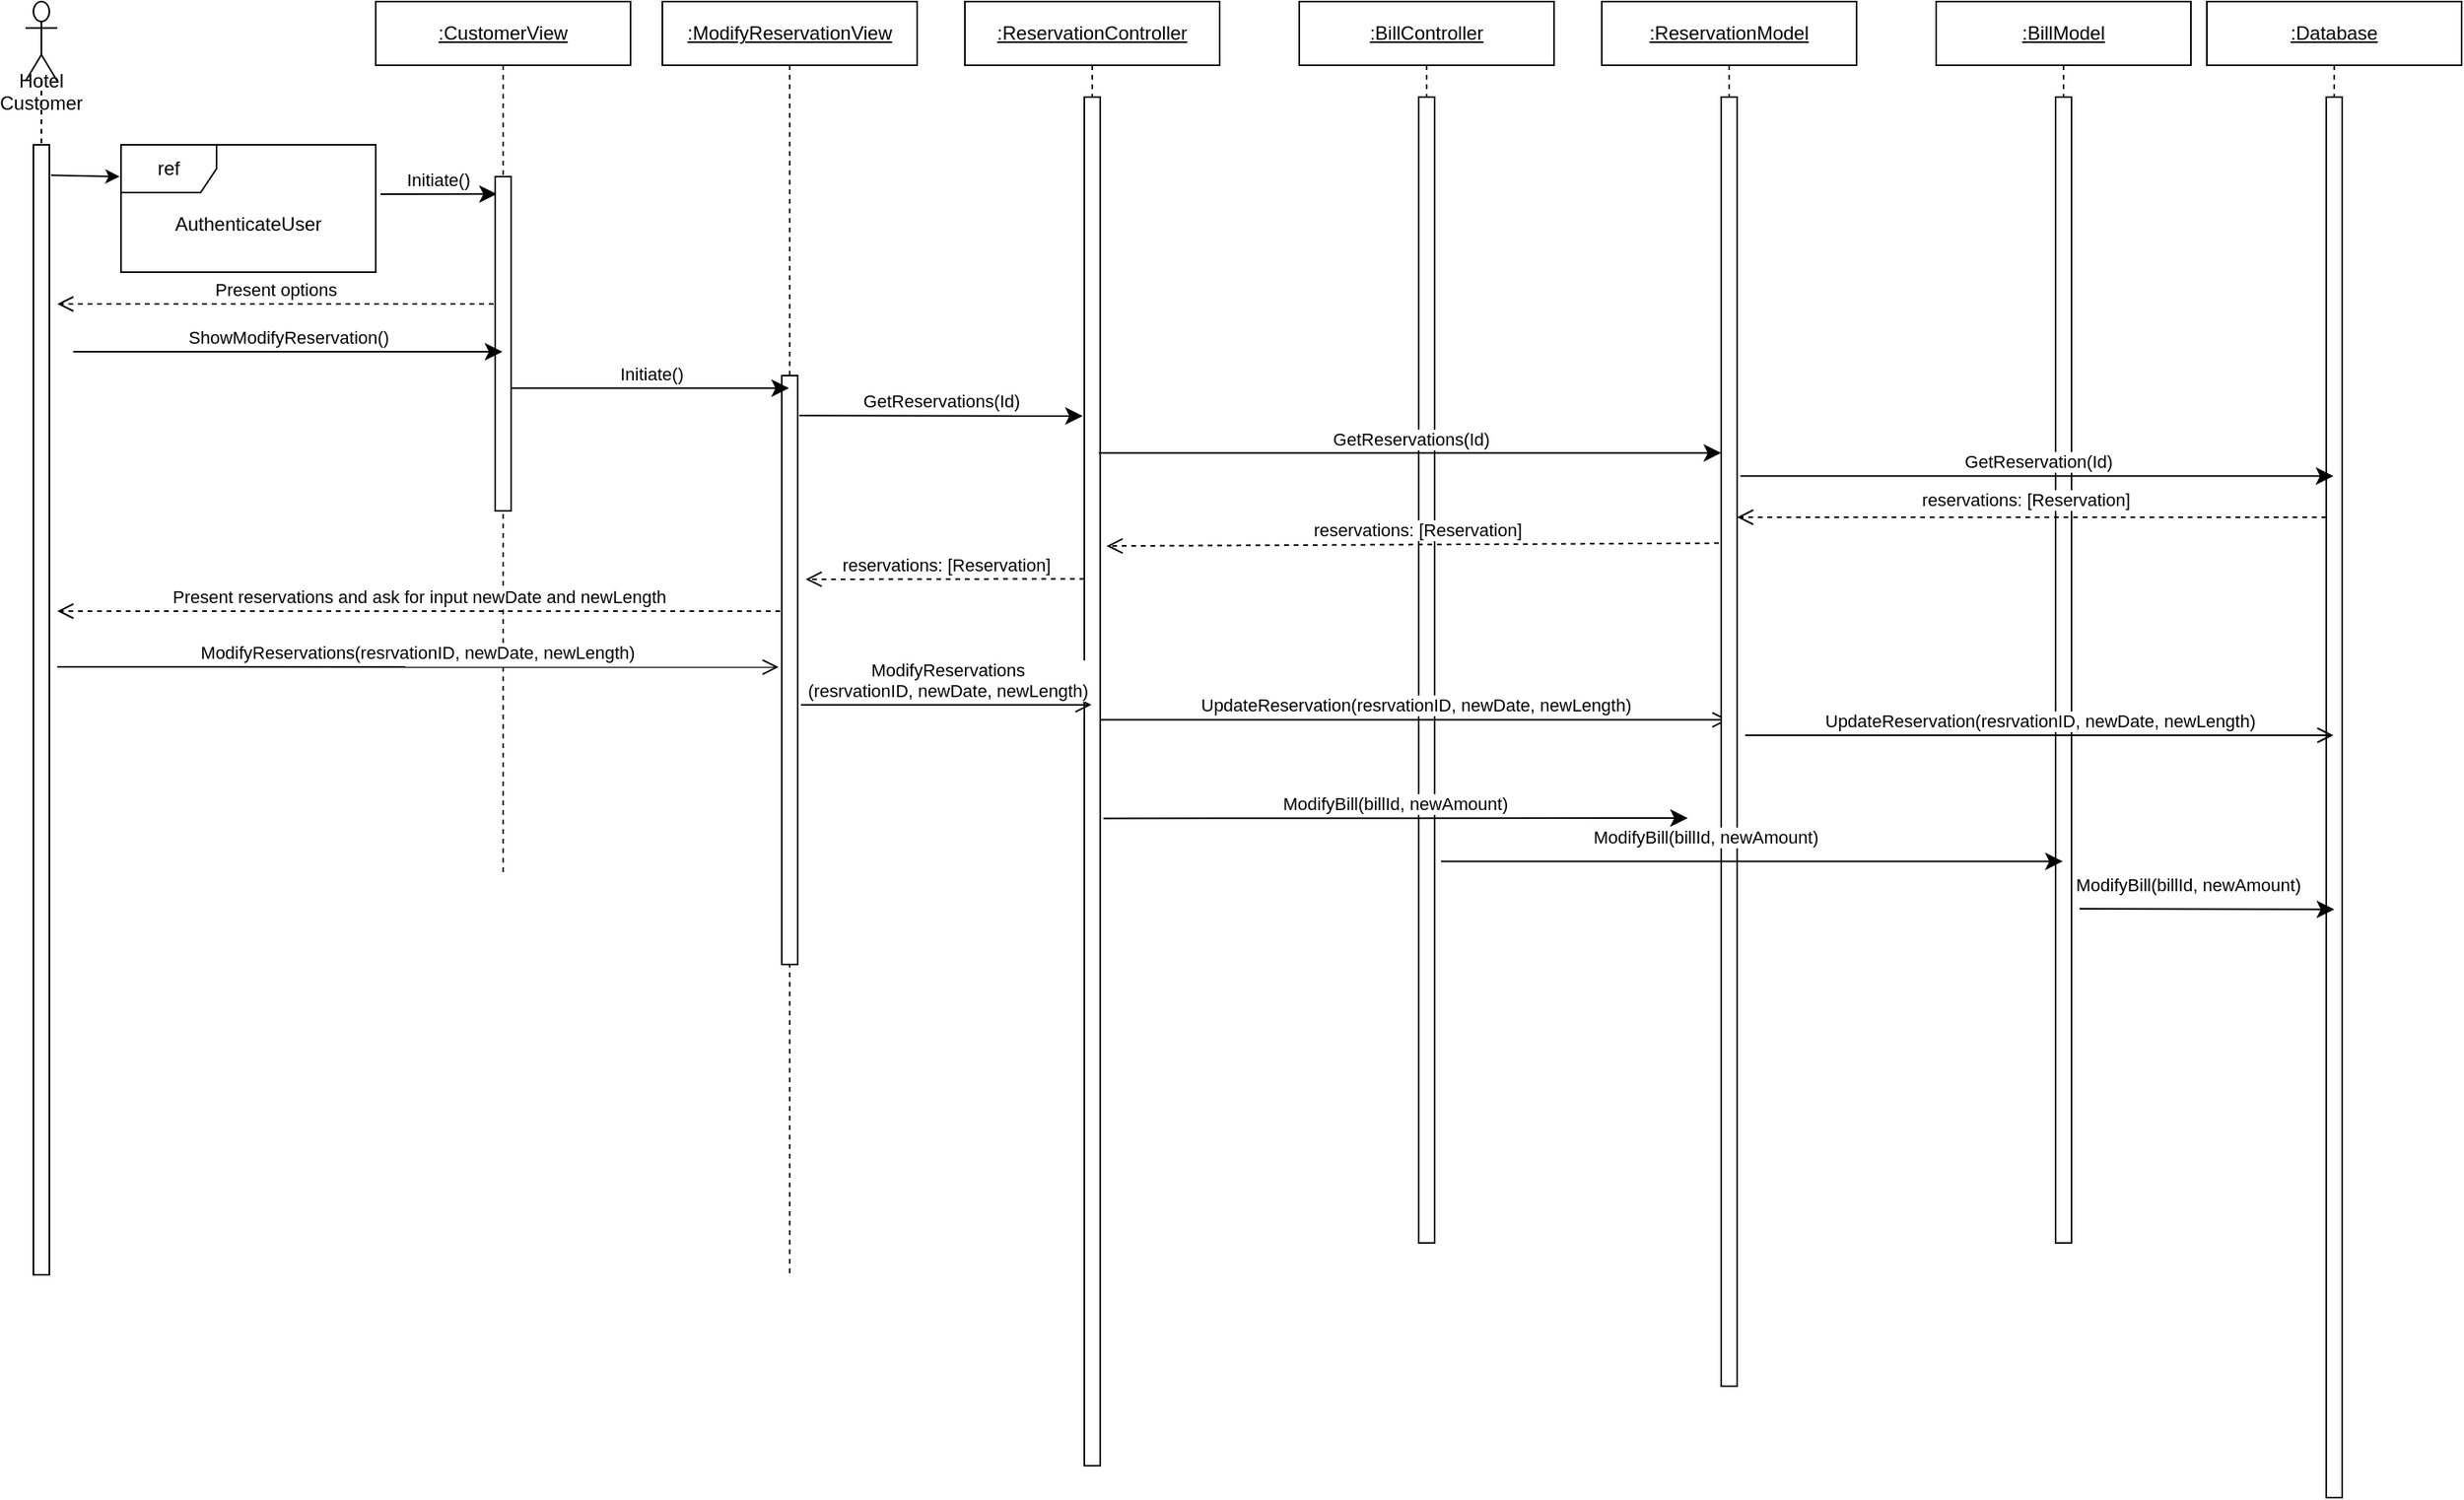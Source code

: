 <mxfile version="13.7.3" type="device"><diagram id="EpxMUwXgbM7p6y1-BHpj" name="Page-1"><mxGraphModel dx="1953" dy="1328" grid="1" gridSize="10" guides="1" tooltips="1" connect="1" arrows="1" fold="1" page="1" pageScale="1" pageWidth="1100" pageHeight="850" math="0" shadow="0"><root><mxCell id="0"/><mxCell id="1" parent="0"/><mxCell id="3EWrQ-oBs63gJlRdLufB-3" value="Hotel Customer" style="shape=umlLifeline;participant=umlActor;perimeter=lifelinePerimeter;whiteSpace=wrap;html=1;container=1;collapsible=0;recursiveResize=0;verticalAlign=top;spacingTop=36;outlineConnect=0;size=50;" parent="1" vertex="1"><mxGeometry x="120" y="160" width="20" height="800" as="geometry"/></mxCell><mxCell id="3EWrQ-oBs63gJlRdLufB-10" value="" style="html=1;points=[];perimeter=orthogonalPerimeter;" parent="3EWrQ-oBs63gJlRdLufB-3" vertex="1"><mxGeometry x="5" y="90" width="10" height="710" as="geometry"/></mxCell><mxCell id="3EWrQ-oBs63gJlRdLufB-4" value="&lt;u&gt;:ModifyReservationView&lt;/u&gt;" style="shape=umlLifeline;perimeter=lifelinePerimeter;whiteSpace=wrap;html=1;container=1;collapsible=0;recursiveResize=0;outlineConnect=0;" parent="1" vertex="1"><mxGeometry x="520" y="160" width="160" height="800" as="geometry"/></mxCell><mxCell id="3EWrQ-oBs63gJlRdLufB-30" value="" style="html=1;points=[];perimeter=orthogonalPerimeter;" parent="3EWrQ-oBs63gJlRdLufB-4" vertex="1"><mxGeometry x="75" y="235" width="10" height="370" as="geometry"/></mxCell><mxCell id="3EWrQ-oBs63gJlRdLufB-8" value="&lt;u&gt;:BillController&lt;/u&gt;" style="shape=umlLifeline;perimeter=lifelinePerimeter;whiteSpace=wrap;html=1;container=1;collapsible=0;recursiveResize=0;outlineConnect=0;" parent="1" vertex="1"><mxGeometry x="920" y="160" width="160" height="780" as="geometry"/></mxCell><mxCell id="3EWrQ-oBs63gJlRdLufB-35" value="" style="html=1;points=[];perimeter=orthogonalPerimeter;" parent="3EWrQ-oBs63gJlRdLufB-8" vertex="1"><mxGeometry x="75" y="60" width="10" height="720" as="geometry"/></mxCell><mxCell id="3EWrQ-oBs63gJlRdLufB-9" value="&lt;u&gt;:Database&lt;/u&gt;" style="shape=umlLifeline;perimeter=lifelinePerimeter;whiteSpace=wrap;html=1;container=1;collapsible=0;recursiveResize=0;outlineConnect=0;" parent="1" vertex="1"><mxGeometry x="1490" y="160" width="160" height="940" as="geometry"/></mxCell><mxCell id="3EWrQ-oBs63gJlRdLufB-13" value="" style="html=1;points=[];perimeter=orthogonalPerimeter;" parent="3EWrQ-oBs63gJlRdLufB-9" vertex="1"><mxGeometry x="75" y="60" width="10" height="880" as="geometry"/></mxCell><mxCell id="3EWrQ-oBs63gJlRdLufB-25" value="Initiate()" style="html=1;verticalAlign=bottom;endArrow=classic;endSize=8;endFill=1;entryX=0.1;entryY=0.052;entryDx=0;entryDy=0;entryPerimeter=0;" parent="1" target="3EWrQ-oBs63gJlRdLufB-27" edge="1"><mxGeometry relative="1" as="geometry"><mxPoint x="343" y="281" as="sourcePoint"/><mxPoint x="450" y="506" as="targetPoint"/></mxGeometry></mxCell><mxCell id="3EWrQ-oBs63gJlRdLufB-26" value="&lt;u&gt;:CustomerView&lt;/u&gt;" style="shape=umlLifeline;perimeter=lifelinePerimeter;whiteSpace=wrap;html=1;container=1;collapsible=0;recursiveResize=0;outlineConnect=0;" parent="1" vertex="1"><mxGeometry x="340" y="160" width="160" height="550" as="geometry"/></mxCell><mxCell id="3EWrQ-oBs63gJlRdLufB-27" value="" style="html=1;points=[];perimeter=orthogonalPerimeter;" parent="3EWrQ-oBs63gJlRdLufB-26" vertex="1"><mxGeometry x="75" y="110" width="10" height="210" as="geometry"/></mxCell><mxCell id="3EWrQ-oBs63gJlRdLufB-28" value="Present options" style="html=1;verticalAlign=bottom;endArrow=open;dashed=1;endSize=8;" parent="1" edge="1"><mxGeometry relative="1" as="geometry"><mxPoint x="414" y="350" as="sourcePoint"/><mxPoint x="140" y="350" as="targetPoint"/></mxGeometry></mxCell><mxCell id="3EWrQ-oBs63gJlRdLufB-29" value="ShowModifyReservation()" style="html=1;verticalAlign=bottom;endArrow=classic;endSize=8;endFill=1;" parent="1" target="3EWrQ-oBs63gJlRdLufB-26" edge="1"><mxGeometry relative="1" as="geometry"><mxPoint x="150" y="380" as="sourcePoint"/><mxPoint x="450" y="580" as="targetPoint"/></mxGeometry></mxCell><mxCell id="3EWrQ-oBs63gJlRdLufB-31" value="Initiate()" style="html=1;verticalAlign=bottom;endArrow=classic;endSize=8;endFill=1;exitX=1;exitY=0.633;exitDx=0;exitDy=0;exitPerimeter=0;" parent="1" source="3EWrQ-oBs63gJlRdLufB-27" target="3EWrQ-oBs63gJlRdLufB-4" edge="1"><mxGeometry relative="1" as="geometry"><mxPoint x="310" y="516" as="sourcePoint"/><mxPoint x="620" y="596" as="targetPoint"/></mxGeometry></mxCell><mxCell id="3EWrQ-oBs63gJlRdLufB-39" value="reservations: [Reservation]" style="html=1;verticalAlign=bottom;endArrow=open;dashed=1;endSize=8;exitX=0.45;exitY=0.346;exitDx=0;exitDy=0;exitPerimeter=0;entryX=1.4;entryY=0.328;entryDx=0;entryDy=0;entryPerimeter=0;" parent="1" source="_DIsXy_g9aee6iMMdGKL-4" target="_DIsXy_g9aee6iMMdGKL-2" edge="1"><mxGeometry relative="1" as="geometry"><mxPoint x="1560" y="688" as="sourcePoint"/><mxPoint x="1200" y="688" as="targetPoint"/></mxGeometry></mxCell><mxCell id="3EWrQ-oBs63gJlRdLufB-42" value="Present reservations and ask for input newDate and newLength" style="html=1;verticalAlign=bottom;endArrow=open;dashed=1;endSize=8;exitX=-0.1;exitY=0.4;exitDx=0;exitDy=0;exitPerimeter=0;" parent="1" source="3EWrQ-oBs63gJlRdLufB-30" edge="1"><mxGeometry relative="1" as="geometry"><mxPoint x="620" y="744" as="sourcePoint"/><mxPoint x="140" y="543" as="targetPoint"/></mxGeometry></mxCell><mxCell id="3EWrQ-oBs63gJlRdLufB-43" value="ModifyReservations(resrvationID, newDate, newLength)" style="html=1;verticalAlign=bottom;endArrow=open;endSize=8;endFill=0;entryX=-0.2;entryY=0.495;entryDx=0;entryDy=0;entryPerimeter=0;" parent="1" target="3EWrQ-oBs63gJlRdLufB-30" edge="1"><mxGeometry relative="1" as="geometry"><mxPoint x="140" y="578" as="sourcePoint"/><mxPoint x="620" y="780" as="targetPoint"/></mxGeometry></mxCell><mxCell id="3EWrQ-oBs63gJlRdLufB-45" value="UpdateReservation(resrvationID, newDate, newLength)" style="html=1;verticalAlign=bottom;endArrow=open;endSize=8;endFill=0;exitX=1;exitY=0.455;exitDx=0;exitDy=0;exitPerimeter=0;" parent="1" source="_DIsXy_g9aee6iMMdGKL-2" target="_DIsXy_g9aee6iMMdGKL-3" edge="1"><mxGeometry relative="1" as="geometry"><mxPoint x="1200" y="800" as="sourcePoint"/><mxPoint x="1740" y="800" as="targetPoint"/></mxGeometry></mxCell><mxCell id="3EWrQ-oBs63gJlRdLufB-46" value="ModifyBill(billId, newAmount)" style="html=1;verticalAlign=bottom;endArrow=classic;endSize=8;endFill=1;exitX=1.2;exitY=0.527;exitDx=0;exitDy=0;exitPerimeter=0;" parent="1" source="_DIsXy_g9aee6iMMdGKL-2" edge="1"><mxGeometry relative="1" as="geometry"><mxPoint x="1000" y="829" as="sourcePoint"/><mxPoint x="1164" y="673" as="targetPoint"/><Array as="points"/></mxGeometry></mxCell><mxCell id="62-GpjqkKZHMpxuvRS4g-5" value="&lt;u&gt;:BillModel&lt;/u&gt;" style="shape=umlLifeline;perimeter=lifelinePerimeter;whiteSpace=wrap;html=1;container=1;collapsible=0;recursiveResize=0;outlineConnect=0;" parent="1" vertex="1"><mxGeometry x="1320" y="160" width="160" height="780" as="geometry"/></mxCell><mxCell id="62-GpjqkKZHMpxuvRS4g-6" value="" style="html=1;points=[];perimeter=orthogonalPerimeter;" parent="62-GpjqkKZHMpxuvRS4g-5" vertex="1"><mxGeometry x="75" y="60" width="10" height="720" as="geometry"/></mxCell><mxCell id="62-GpjqkKZHMpxuvRS4g-11" value="reservations: [Reservation]" style="html=1;verticalAlign=bottom;endArrow=open;dashed=1;endSize=8;exitX=0;exitY=0.3;exitDx=0;exitDy=0;exitPerimeter=0;" parent="1" source="3EWrQ-oBs63gJlRdLufB-13" target="_DIsXy_g9aee6iMMdGKL-4" edge="1"><mxGeometry x="0.025" y="-2" relative="1" as="geometry"><mxPoint x="1390" y="698" as="sourcePoint"/><mxPoint x="1590" y="680" as="targetPoint"/><mxPoint as="offset"/></mxGeometry></mxCell><mxCell id="_DIsXy_g9aee6iMMdGKL-1" value="&lt;u&gt;:ReservationController&lt;/u&gt;" style="shape=umlLifeline;perimeter=lifelinePerimeter;whiteSpace=wrap;html=1;container=1;collapsible=0;recursiveResize=0;outlineConnect=0;" parent="1" vertex="1"><mxGeometry x="710" y="160" width="160" height="920" as="geometry"/></mxCell><mxCell id="_DIsXy_g9aee6iMMdGKL-2" value="" style="html=1;points=[];perimeter=orthogonalPerimeter;" parent="_DIsXy_g9aee6iMMdGKL-1" vertex="1"><mxGeometry x="75" y="60" width="10" height="860" as="geometry"/></mxCell><mxCell id="_DIsXy_g9aee6iMMdGKL-3" value="&lt;u&gt;:ReservationModel&lt;/u&gt;" style="shape=umlLifeline;perimeter=lifelinePerimeter;whiteSpace=wrap;html=1;container=1;collapsible=0;recursiveResize=0;outlineConnect=0;" parent="1" vertex="1"><mxGeometry x="1110" y="160" width="160" height="870" as="geometry"/></mxCell><mxCell id="_DIsXy_g9aee6iMMdGKL-4" value="" style="html=1;points=[];perimeter=orthogonalPerimeter;" parent="_DIsXy_g9aee6iMMdGKL-3" vertex="1"><mxGeometry x="75" y="60" width="10" height="810" as="geometry"/></mxCell><mxCell id="_DIsXy_g9aee6iMMdGKL-5" value="GetReservations(Id)" style="html=1;verticalAlign=bottom;endArrow=classic;endSize=8;endFill=1;exitX=0.9;exitY=0.26;exitDx=0;exitDy=0;exitPerimeter=0;" parent="1" source="_DIsXy_g9aee6iMMdGKL-2" edge="1" target="_DIsXy_g9aee6iMMdGKL-4"><mxGeometry relative="1" as="geometry"><mxPoint x="1010" y="627" as="sourcePoint"/><mxPoint x="1350" y="444" as="targetPoint"/></mxGeometry></mxCell><mxCell id="3EWrQ-oBs63gJlRdLufB-47" value="ModifyBill(billId, newAmount)" style="html=1;verticalAlign=bottom;endArrow=classic;endSize=8;endFill=1;exitX=1.4;exitY=0.667;exitDx=0;exitDy=0;exitPerimeter=0;" parent="1" source="3EWrQ-oBs63gJlRdLufB-35" target="62-GpjqkKZHMpxuvRS4g-5" edge="1"><mxGeometry x="-0.15" y="6" relative="1" as="geometry"><mxPoint x="1230" y="870" as="sourcePoint"/><mxPoint x="1780" y="850" as="targetPoint"/><mxPoint as="offset"/></mxGeometry></mxCell><mxCell id="uqxwof6_PosVV174QlbI-1" value="ref" style="shape=umlFrame;whiteSpace=wrap;html=1;" parent="1" vertex="1"><mxGeometry x="180" y="250" width="160" height="80" as="geometry"/></mxCell><mxCell id="uqxwof6_PosVV174QlbI-2" value="AuthenticateUser" style="text;html=1;strokeColor=none;fillColor=none;align=center;verticalAlign=middle;whiteSpace=wrap;rounded=0;" parent="1" vertex="1"><mxGeometry x="240" y="290" width="40" height="20" as="geometry"/></mxCell><mxCell id="uqxwof6_PosVV174QlbI-3" value="" style="endArrow=classic;html=1;exitX=1.1;exitY=0.027;exitDx=0;exitDy=0;exitPerimeter=0;entryX=-0.005;entryY=0.25;entryDx=0;entryDy=0;entryPerimeter=0;" parent="1" source="3EWrQ-oBs63gJlRdLufB-10" target="uqxwof6_PosVV174QlbI-1" edge="1"><mxGeometry width="50" height="50" relative="1" as="geometry"><mxPoint x="950" y="600" as="sourcePoint"/><mxPoint x="1000" y="550" as="targetPoint"/></mxGeometry></mxCell><mxCell id="3EWrQ-oBs63gJlRdLufB-33" value="GetReservations(Id)" style="html=1;verticalAlign=bottom;endArrow=classic;endSize=8;endFill=1;exitX=1.1;exitY=0.068;exitDx=0;exitDy=0;exitPerimeter=0;entryX=-0.1;entryY=0.233;entryDx=0;entryDy=0;entryPerimeter=0;" parent="1" source="3EWrQ-oBs63gJlRdLufB-30" target="_DIsXy_g9aee6iMMdGKL-2" edge="1"><mxGeometry relative="1" as="geometry"><mxPoint x="640" y="617" as="sourcePoint"/><mxPoint x="990" y="617" as="targetPoint"/></mxGeometry></mxCell><mxCell id="3EWrQ-oBs63gJlRdLufB-37" value="GetReservation(Id)" style="html=1;verticalAlign=bottom;endArrow=classic;endSize=8;endFill=1;exitX=1.2;exitY=0.294;exitDx=0;exitDy=0;exitPerimeter=0;" parent="1" source="_DIsXy_g9aee6iMMdGKL-4" target="3EWrQ-oBs63gJlRdLufB-9" edge="1"><mxGeometry relative="1" as="geometry"><mxPoint x="1590" y="645" as="sourcePoint"/><mxPoint x="1380" y="645" as="targetPoint"/></mxGeometry></mxCell><mxCell id="3EWrQ-oBs63gJlRdLufB-40" value="reservations: [Reservation]" style="html=1;verticalAlign=bottom;endArrow=open;dashed=1;endSize=8;exitX=0;exitY=0.352;exitDx=0;exitDy=0;exitPerimeter=0;" parent="1" source="_DIsXy_g9aee6iMMdGKL-2" edge="1"><mxGeometry relative="1" as="geometry"><mxPoint x="990" y="724" as="sourcePoint"/><mxPoint x="610" y="523" as="targetPoint"/></mxGeometry></mxCell><mxCell id="3EWrQ-oBs63gJlRdLufB-44" value="ModifyReservations&lt;br&gt;(resrvationID, newDate, newLength)" style="html=1;verticalAlign=bottom;endArrow=open;endSize=8;endFill=0;exitX=1.2;exitY=0.559;exitDx=0;exitDy=0;exitPerimeter=0;" parent="1" source="3EWrQ-oBs63gJlRdLufB-30" target="_DIsXy_g9aee6iMMdGKL-1" edge="1"><mxGeometry relative="1" as="geometry"><mxPoint x="640" y="790" as="sourcePoint"/><mxPoint x="790" y="600" as="targetPoint"/></mxGeometry></mxCell><mxCell id="uqxwof6_PosVV174QlbI-4" value="UpdateReservation(resrvationID, newDate, newLength)" style="html=1;verticalAlign=bottom;endArrow=open;endSize=8;endFill=0;" parent="1" target="3EWrQ-oBs63gJlRdLufB-9" edge="1"><mxGeometry relative="1" as="geometry"><mxPoint x="1200" y="621" as="sourcePoint"/><mxPoint x="1199.5" y="621.3" as="targetPoint"/></mxGeometry></mxCell><mxCell id="uqxwof6_PosVV174QlbI-5" value="ModifyBill(billId, newAmount)" style="html=1;verticalAlign=bottom;endArrow=classic;endSize=8;endFill=1;entryX=0.5;entryY=0.58;entryDx=0;entryDy=0;entryPerimeter=0;" parent="1" target="3EWrQ-oBs63gJlRdLufB-13" edge="1"><mxGeometry x="-0.15" y="6" relative="1" as="geometry"><mxPoint x="1410" y="730" as="sourcePoint"/><mxPoint x="1409.5" y="710.24" as="targetPoint"/><mxPoint as="offset"/></mxGeometry></mxCell></root></mxGraphModel></diagram></mxfile>